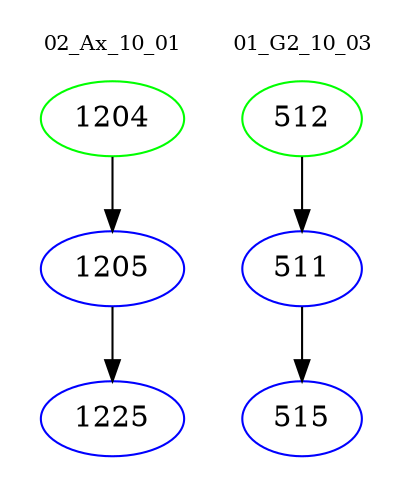 digraph{
subgraph cluster_0 {
color = white
label = "02_Ax_10_01";
fontsize=10;
T0_1204 [label="1204", color="green"]
T0_1204 -> T0_1205 [color="black"]
T0_1205 [label="1205", color="blue"]
T0_1205 -> T0_1225 [color="black"]
T0_1225 [label="1225", color="blue"]
}
subgraph cluster_1 {
color = white
label = "01_G2_10_03";
fontsize=10;
T1_512 [label="512", color="green"]
T1_512 -> T1_511 [color="black"]
T1_511 [label="511", color="blue"]
T1_511 -> T1_515 [color="black"]
T1_515 [label="515", color="blue"]
}
}

